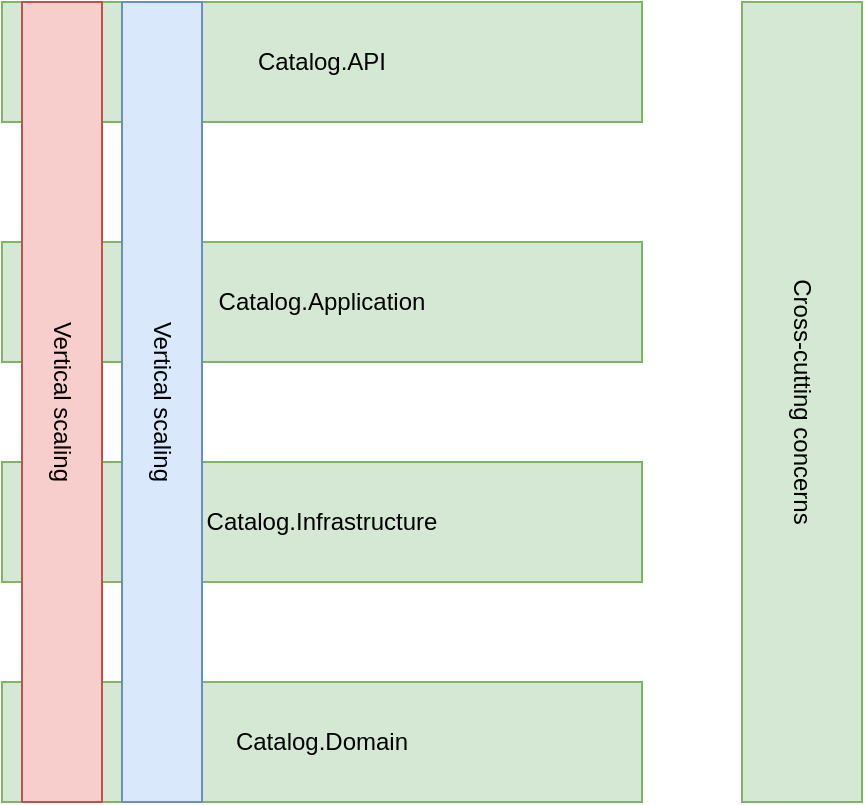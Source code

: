 <mxfile version="25.0.3">
  <diagram name="Page-1" id="7FZMvqHeIF7b9mxZ489W">
    <mxGraphModel dx="1050" dy="522" grid="1" gridSize="10" guides="1" tooltips="1" connect="1" arrows="1" fold="1" page="1" pageScale="1" pageWidth="850" pageHeight="1100" math="0" shadow="0">
      <root>
        <mxCell id="0" />
        <mxCell id="1" parent="0" />
        <mxCell id="-MbyYuFJOytPRvi4rKHy-1" value="Catalog.API" style="rounded=0;whiteSpace=wrap;html=1;labelBackgroundColor=none;fillColor=#d5e8d4;strokeColor=#82b366;" parent="1" vertex="1">
          <mxGeometry x="240" y="40" width="320" height="60" as="geometry" />
        </mxCell>
        <mxCell id="0RgTeL44N1Eoh-r8Jxx3-1" value="Cross-cutting concerns" style="rounded=0;whiteSpace=wrap;html=1;labelBackgroundColor=none;fillColor=#d5e8d4;strokeColor=#82b366;rotation=90;" vertex="1" parent="1">
          <mxGeometry x="440" y="210" width="400" height="60" as="geometry" />
        </mxCell>
        <mxCell id="0RgTeL44N1Eoh-r8Jxx3-2" value="Catalog.Application" style="rounded=0;whiteSpace=wrap;html=1;labelBackgroundColor=none;fillColor=#d5e8d4;strokeColor=#82b366;" vertex="1" parent="1">
          <mxGeometry x="240" y="160" width="320" height="60" as="geometry" />
        </mxCell>
        <mxCell id="0RgTeL44N1Eoh-r8Jxx3-3" value="Catalog.Infrastructure" style="rounded=0;whiteSpace=wrap;html=1;labelBackgroundColor=none;fillColor=#d5e8d4;strokeColor=#82b366;" vertex="1" parent="1">
          <mxGeometry x="240" y="270" width="320" height="60" as="geometry" />
        </mxCell>
        <mxCell id="0RgTeL44N1Eoh-r8Jxx3-4" value="Catalog.Domain" style="rounded=0;whiteSpace=wrap;html=1;labelBackgroundColor=none;fillColor=#d5e8d4;strokeColor=#82b366;" vertex="1" parent="1">
          <mxGeometry x="240" y="380" width="320" height="60" as="geometry" />
        </mxCell>
        <mxCell id="0RgTeL44N1Eoh-r8Jxx3-6" value="Vertical scaling" style="rounded=0;whiteSpace=wrap;html=1;labelBackgroundColor=none;fillColor=#f8cecc;strokeColor=#b85450;rotation=90;" vertex="1" parent="1">
          <mxGeometry x="70" y="220" width="400" height="40" as="geometry" />
        </mxCell>
        <mxCell id="0RgTeL44N1Eoh-r8Jxx3-7" value="Vertical scaling" style="rounded=0;whiteSpace=wrap;html=1;labelBackgroundColor=none;fillColor=#dae8fc;strokeColor=#6c8ebf;rotation=90;" vertex="1" parent="1">
          <mxGeometry x="120" y="220" width="400" height="40" as="geometry" />
        </mxCell>
      </root>
    </mxGraphModel>
  </diagram>
</mxfile>
